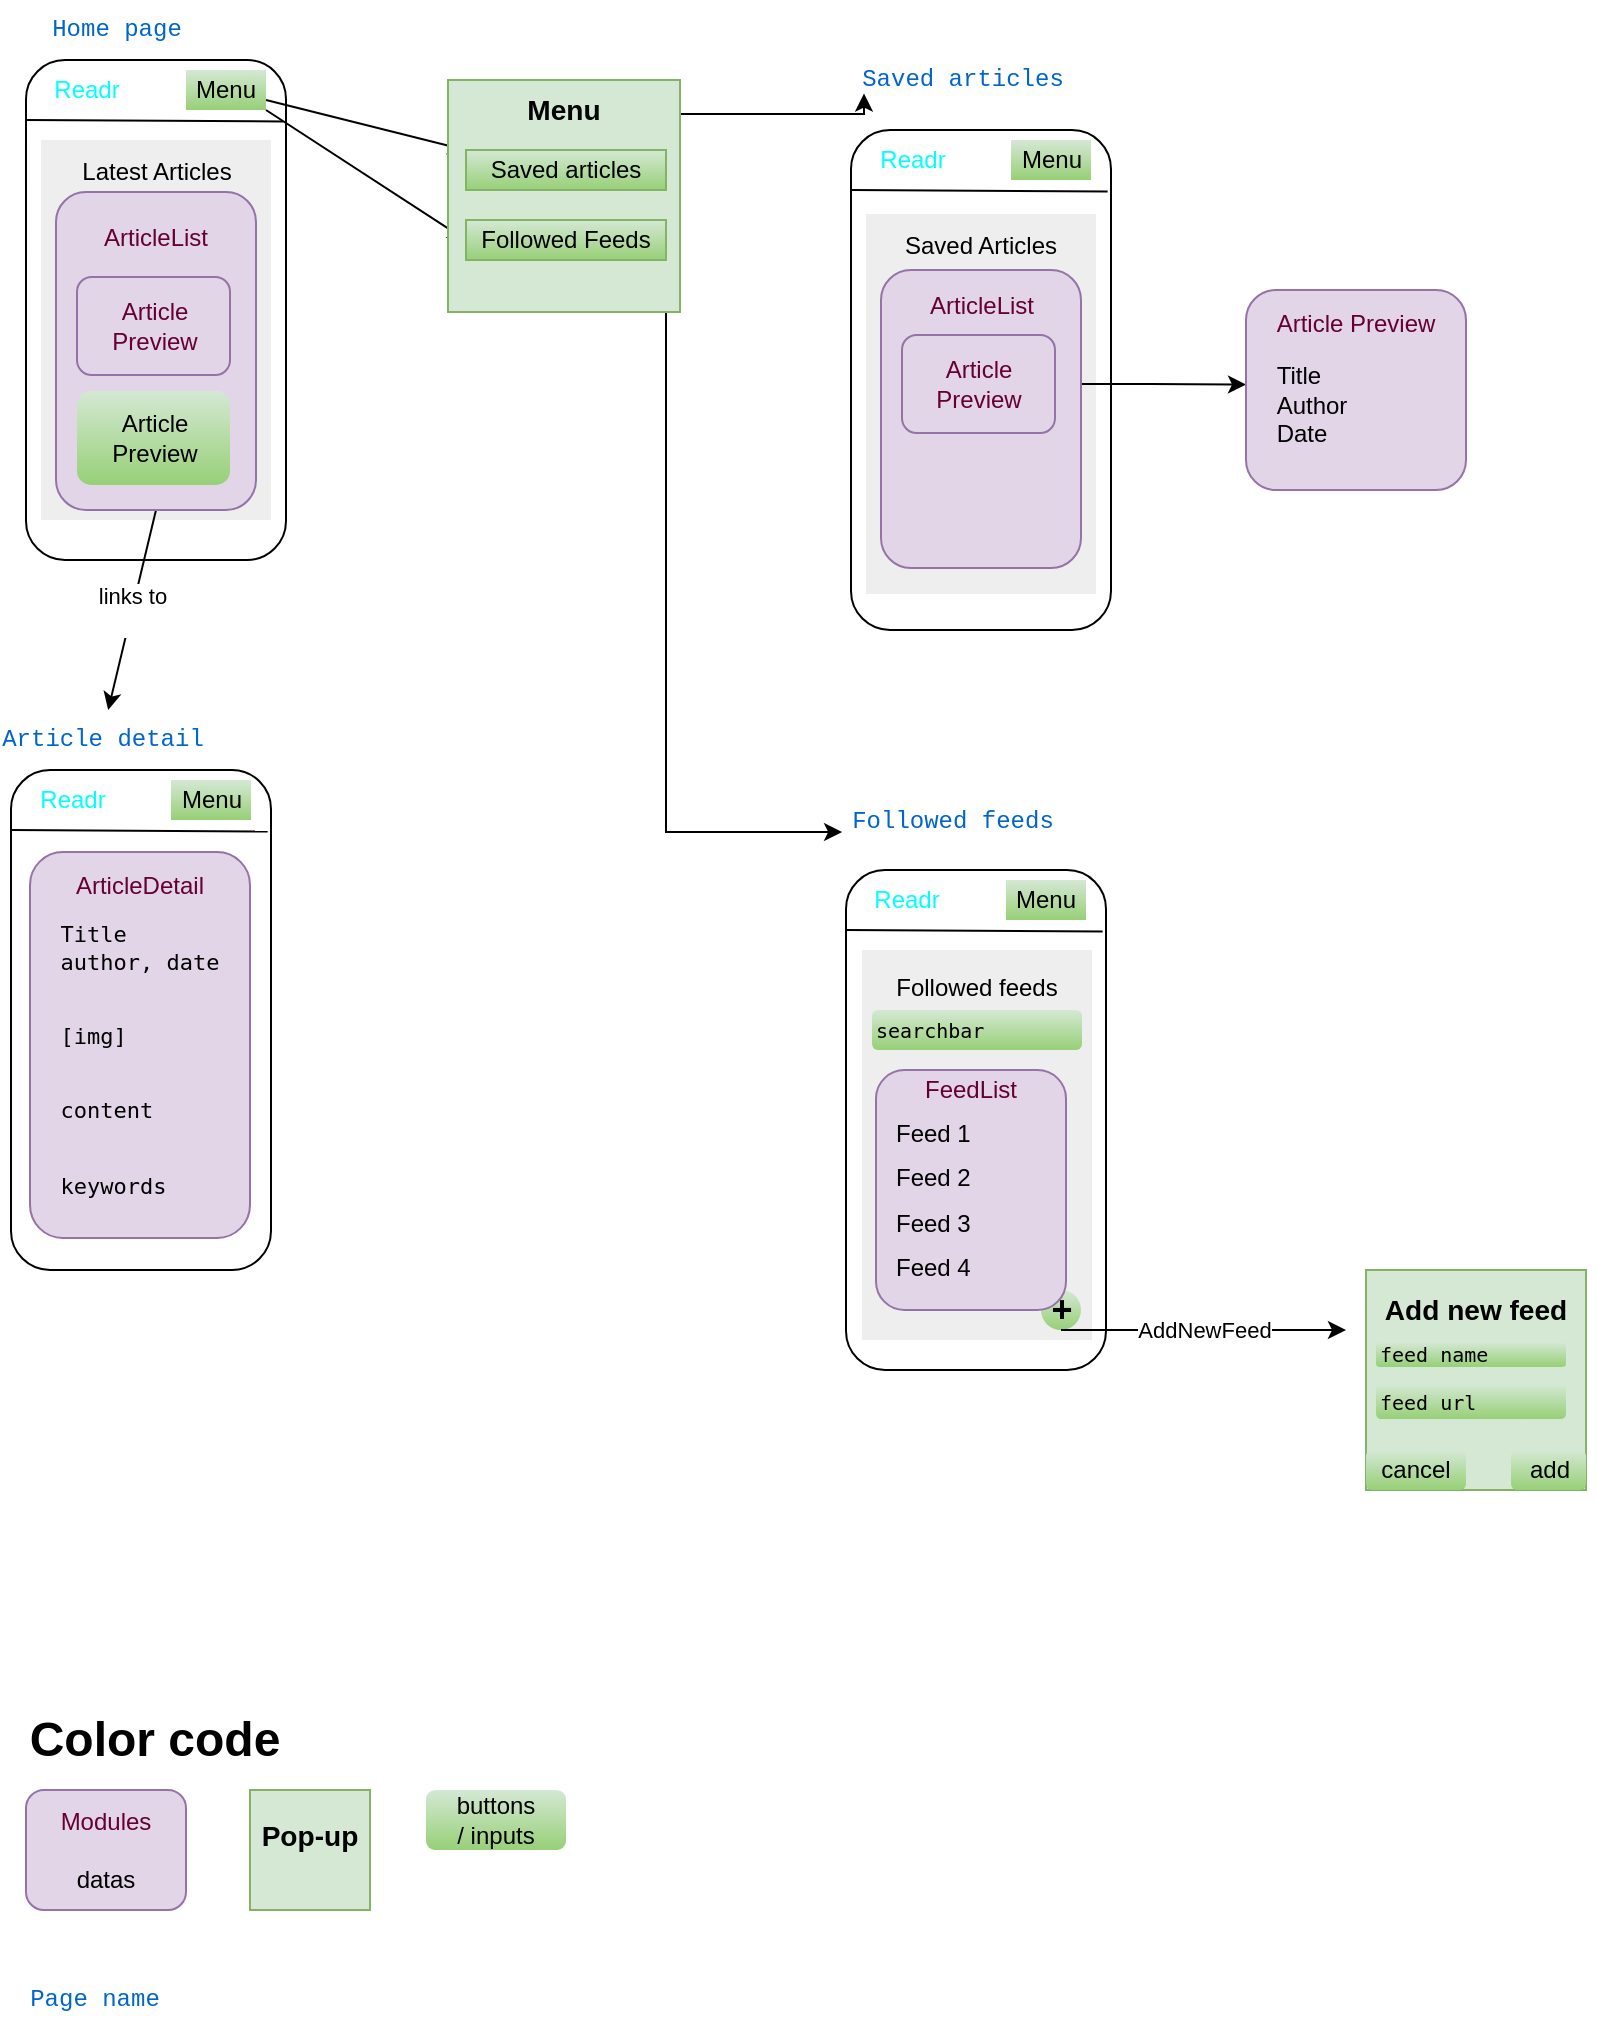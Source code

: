 <mxfile version="24.7.8">
  <diagram name="Page-1" id="lcg7GcMG5vurtqeYwImu">
    <mxGraphModel dx="1626" dy="932" grid="1" gridSize="10" guides="1" tooltips="1" connect="1" arrows="1" fold="1" page="1" pageScale="1" pageWidth="850" pageHeight="1100" math="0" shadow="0">
      <root>
        <mxCell id="0" />
        <mxCell id="1" parent="0" />
        <mxCell id="fSOtJAzHmyvu8JyNs4eT-2" value="" style="rounded=1;whiteSpace=wrap;html=1;" parent="1" vertex="1">
          <mxGeometry x="30" y="35" width="130" height="250" as="geometry" />
        </mxCell>
        <mxCell id="fSOtJAzHmyvu8JyNs4eT-3" value="&lt;font color=&quot;#0066cc&quot; face=&quot;Courier New&quot;&gt;Home&amp;nbsp;page&lt;/font&gt;" style="text;html=1;align=center;verticalAlign=middle;resizable=0;points=[];autosize=1;strokeColor=none;fillColor=none;fontFamily=Courier New;labelBackgroundColor=none;" parent="1" vertex="1">
          <mxGeometry x="30" y="5" width="90" height="30" as="geometry" />
        </mxCell>
        <mxCell id="fSOtJAzHmyvu8JyNs4eT-9" value="Latest Articles&lt;div&gt;&lt;br&gt;&lt;/div&gt;&lt;div&gt;&lt;br&gt;&lt;/div&gt;&lt;div&gt;&lt;br&gt;&lt;/div&gt;&lt;div&gt;&lt;br&gt;&lt;/div&gt;&lt;div&gt;&lt;br&gt;&lt;/div&gt;&lt;div&gt;&lt;br&gt;&lt;/div&gt;&lt;div&gt;&lt;br&gt;&lt;/div&gt;&lt;div&gt;&lt;br&gt;&lt;/div&gt;&lt;div&gt;&lt;br&gt;&lt;/div&gt;&lt;div&gt;&lt;br&gt;&lt;/div&gt;&lt;div&gt;&lt;br&gt;&lt;/div&gt;" style="rounded=0;whiteSpace=wrap;html=1;fillColor=#eeeeee;strokeColor=none;" parent="1" vertex="1">
          <mxGeometry x="37.5" y="75" width="115" height="190" as="geometry" />
        </mxCell>
        <mxCell id="fSOtJAzHmyvu8JyNs4eT-12" value="" style="endArrow=classic;html=1;rounded=0;exitX=1;exitY=0.75;exitDx=0;exitDy=0;entryX=0;entryY=0;entryDx=0;entryDy=0;" parent="1" source="fSOtJAzHmyvu8JyNs4eT-7" edge="1" target="fSOtJAzHmyvu8JyNs4eT-14">
          <mxGeometry width="50" height="50" relative="1" as="geometry">
            <mxPoint x="330" y="255" as="sourcePoint" />
            <mxPoint x="250" y="55" as="targetPoint" />
          </mxGeometry>
        </mxCell>
        <mxCell id="QgCz3kuBdeEGVtZZMiBr-15" style="edgeStyle=orthogonalEdgeStyle;rounded=0;orthogonalLoop=1;jettySize=auto;html=1;exitX=1;exitY=1;exitDx=0;exitDy=0;entryX=0.01;entryY=0.725;entryDx=0;entryDy=0;entryPerimeter=0;" edge="1" parent="1" source="fSOtJAzHmyvu8JyNs4eT-14" target="QgCz3kuBdeEGVtZZMiBr-6">
          <mxGeometry relative="1" as="geometry">
            <mxPoint x="430" y="140" as="targetPoint" />
            <Array as="points">
              <mxPoint x="350" y="62" />
            </Array>
          </mxGeometry>
        </mxCell>
        <mxCell id="fSOtJAzHmyvu8JyNs4eT-18" value="" style="endArrow=classic;html=1;rounded=0;entryX=0;entryY=0.5;entryDx=0;entryDy=0;exitX=1;exitY=1;exitDx=0;exitDy=0;" parent="1" source="fSOtJAzHmyvu8JyNs4eT-7" target="fSOtJAzHmyvu8JyNs4eT-15" edge="1">
          <mxGeometry width="50" height="50" relative="1" as="geometry">
            <mxPoint x="210" y="90" as="sourcePoint" />
            <mxPoint x="380" y="200" as="targetPoint" />
          </mxGeometry>
        </mxCell>
        <mxCell id="QgCz3kuBdeEGVtZZMiBr-5" value="" style="rounded=1;whiteSpace=wrap;html=1;" vertex="1" parent="1">
          <mxGeometry x="442.5" y="70" width="130" height="250" as="geometry" />
        </mxCell>
        <mxCell id="QgCz3kuBdeEGVtZZMiBr-6" value="&lt;font color=&quot;#0066cc&quot; face=&quot;Courier New&quot;&gt;Saved articles&lt;/font&gt;" style="text;html=1;align=center;verticalAlign=middle;resizable=0;points=[];autosize=1;strokeColor=none;fillColor=none;fontFamily=Courier New;labelBackgroundColor=none;" vertex="1" parent="1">
          <mxGeometry x="448" y="30" width="100" height="30" as="geometry" />
        </mxCell>
        <mxCell id="QgCz3kuBdeEGVtZZMiBr-10" value="" style="rounded=1;whiteSpace=wrap;html=1;" vertex="1" parent="1">
          <mxGeometry x="440" y="440" width="130" height="250" as="geometry" />
        </mxCell>
        <mxCell id="QgCz3kuBdeEGVtZZMiBr-11" value="&lt;font color=&quot;#0066cc&quot; face=&quot;Courier New&quot;&gt;Followed feeds&lt;/font&gt;" style="text;html=1;align=center;verticalAlign=middle;resizable=0;points=[];autosize=1;strokeColor=none;fillColor=none;fontFamily=Courier New;labelBackgroundColor=none;" vertex="1" parent="1">
          <mxGeometry x="437.5" y="401" width="110" height="30" as="geometry" />
        </mxCell>
        <mxCell id="QgCz3kuBdeEGVtZZMiBr-16" style="edgeStyle=orthogonalEdgeStyle;rounded=0;orthogonalLoop=1;jettySize=auto;html=1;exitX=1;exitY=1;exitDx=0;exitDy=0;entryX=0.005;entryY=0.667;entryDx=0;entryDy=0;entryPerimeter=0;" edge="1" parent="1" source="fSOtJAzHmyvu8JyNs4eT-15" target="QgCz3kuBdeEGVtZZMiBr-11">
          <mxGeometry relative="1" as="geometry" />
        </mxCell>
        <mxCell id="QgCz3kuBdeEGVtZZMiBr-19" value="&lt;div&gt;Saved Articles&lt;/div&gt;&lt;div&gt;&lt;br&gt;&lt;/div&gt;&lt;div&gt;&lt;br&gt;&lt;/div&gt;&lt;div&gt;&lt;br&gt;&lt;/div&gt;&lt;div&gt;&lt;br&gt;&lt;/div&gt;&lt;div&gt;&lt;br&gt;&lt;/div&gt;&lt;div&gt;&lt;br&gt;&lt;/div&gt;&lt;div&gt;&lt;br&gt;&lt;/div&gt;&lt;div&gt;&lt;br&gt;&lt;/div&gt;&lt;div&gt;&lt;br&gt;&lt;/div&gt;&lt;div&gt;&lt;br&gt;&lt;/div&gt;&lt;div&gt;&lt;br&gt;&lt;/div&gt;" style="rounded=0;whiteSpace=wrap;html=1;fillColor=#eeeeee;strokeColor=none;" vertex="1" parent="1">
          <mxGeometry x="450" y="112" width="115" height="190" as="geometry" />
        </mxCell>
        <mxCell id="QgCz3kuBdeEGVtZZMiBr-22" value="&lt;div&gt;Followed feeds&lt;/div&gt;&lt;div&gt;&lt;br&gt;&lt;/div&gt;&lt;div&gt;&lt;br&gt;&lt;/div&gt;&lt;div&gt;&lt;br&gt;&lt;/div&gt;&lt;div&gt;&lt;br&gt;&lt;/div&gt;&lt;div&gt;&lt;br&gt;&lt;/div&gt;&lt;div&gt;&lt;br&gt;&lt;/div&gt;&lt;div&gt;&lt;br&gt;&lt;/div&gt;&lt;div&gt;&lt;br&gt;&lt;/div&gt;&lt;div&gt;&lt;br&gt;&lt;/div&gt;&lt;div&gt;&lt;br&gt;&lt;/div&gt;&lt;div&gt;&lt;br&gt;&lt;/div&gt;" style="rounded=0;whiteSpace=wrap;html=1;fillColor=#eeeeee;strokeColor=none;" vertex="1" parent="1">
          <mxGeometry x="448" y="480" width="115" height="195" as="geometry" />
        </mxCell>
        <mxCell id="QgCz3kuBdeEGVtZZMiBr-63" style="edgeStyle=orthogonalEdgeStyle;rounded=0;orthogonalLoop=1;jettySize=auto;html=1;exitX=1;exitY=0.5;exitDx=0;exitDy=0;" edge="1" parent="1" source="QgCz3kuBdeEGVtZZMiBr-36">
          <mxGeometry relative="1" as="geometry">
            <mxPoint x="640" y="197.286" as="targetPoint" />
          </mxGeometry>
        </mxCell>
        <mxCell id="QgCz3kuBdeEGVtZZMiBr-38" value="&lt;h2&gt;+&lt;/h2&gt;" style="ellipse;whiteSpace=wrap;html=1;aspect=fixed;fillColor=#d5e8d4;strokeColor=none;gradientColor=#97d077;" vertex="1" parent="1">
          <mxGeometry x="537.5" y="650" width="20" height="20" as="geometry" />
        </mxCell>
        <mxCell id="QgCz3kuBdeEGVtZZMiBr-40" value="" style="endArrow=classic;html=1;rounded=0;exitX=0.5;exitY=1;exitDx=0;exitDy=0;" edge="1" parent="1" source="QgCz3kuBdeEGVtZZMiBr-38">
          <mxGeometry relative="1" as="geometry">
            <mxPoint x="420" y="570" as="sourcePoint" />
            <mxPoint x="690" y="670" as="targetPoint" />
          </mxGeometry>
        </mxCell>
        <mxCell id="QgCz3kuBdeEGVtZZMiBr-41" value="AddNewFeed" style="edgeLabel;resizable=0;html=1;;align=center;verticalAlign=middle;" connectable="0" vertex="1" parent="QgCz3kuBdeEGVtZZMiBr-40">
          <mxGeometry relative="1" as="geometry" />
        </mxCell>
        <mxCell id="QgCz3kuBdeEGVtZZMiBr-47" value="" style="rounded=1;whiteSpace=wrap;html=1;" vertex="1" parent="1">
          <mxGeometry x="22.5" y="390" width="130" height="250" as="geometry" />
        </mxCell>
        <mxCell id="QgCz3kuBdeEGVtZZMiBr-48" value="&lt;font color=&quot;#0066cc&quot; face=&quot;Courier New&quot;&gt;Article detail&lt;/font&gt;" style="text;html=1;align=center;verticalAlign=middle;resizable=0;points=[];autosize=1;strokeColor=none;fillColor=none;fontFamily=Courier New;labelBackgroundColor=none;" vertex="1" parent="1">
          <mxGeometry x="22.5" y="360" width="90" height="30" as="geometry" />
        </mxCell>
        <mxCell id="QgCz3kuBdeEGVtZZMiBr-54" value="&lt;font color=&quot;#660033&quot;&gt;ArticleDetail&lt;/font&gt;&lt;pre style=&quot;text-align: left; font-size: 11px;&quot;&gt;Title&lt;br&gt;author, date&lt;br&gt;&lt;br&gt;&lt;/pre&gt;&lt;pre style=&quot;text-align: left; font-size: 11px;&quot;&gt;[img]&lt;br&gt;&lt;br&gt;&lt;/pre&gt;&lt;pre style=&quot;text-align: left; font-size: 11px;&quot;&gt;content&lt;br&gt;&lt;br&gt;&lt;/pre&gt;&lt;pre style=&quot;text-align: left; font-size: 11px;&quot;&gt;keywords&lt;/pre&gt;" style="rounded=1;whiteSpace=wrap;html=1;fillColor=#e1d5e7;strokeColor=#9673a6;" vertex="1" parent="1">
          <mxGeometry x="32" y="431" width="110" height="193" as="geometry" />
        </mxCell>
        <mxCell id="QgCz3kuBdeEGVtZZMiBr-55" value="&lt;pre&gt;&lt;font style=&quot;font-size: 10px;&quot;&gt;searchbar&lt;/font&gt;&lt;/pre&gt;" style="rounded=1;whiteSpace=wrap;html=1;align=left;fillColor=#d5e8d4;gradientColor=#97d077;strokeColor=none;" vertex="1" parent="1">
          <mxGeometry x="453" y="510" width="105" height="20" as="geometry" />
        </mxCell>
        <mxCell id="QgCz3kuBdeEGVtZZMiBr-61" value="" style="endArrow=classic;html=1;rounded=0;exitX=0.5;exitY=1;exitDx=0;exitDy=0;" edge="1" parent="1" source="QgCz3kuBdeEGVtZZMiBr-34" target="QgCz3kuBdeEGVtZZMiBr-48">
          <mxGeometry relative="1" as="geometry">
            <mxPoint x="110" y="330" as="sourcePoint" />
            <mxPoint x="210" y="330" as="targetPoint" />
          </mxGeometry>
        </mxCell>
        <mxCell id="QgCz3kuBdeEGVtZZMiBr-62" value="links to&lt;div&gt;&lt;br&gt;&lt;/div&gt;" style="edgeLabel;resizable=0;html=1;;align=center;verticalAlign=middle;" connectable="0" vertex="1" parent="QgCz3kuBdeEGVtZZMiBr-61">
          <mxGeometry relative="1" as="geometry" />
        </mxCell>
        <mxCell id="QgCz3kuBdeEGVtZZMiBr-64" value="&lt;font color=&quot;#660033&quot;&gt;Article Preview&lt;/font&gt;&lt;pre&gt;&lt;pre style=&quot;text-align: left;&quot;&gt;&lt;pre&gt;&lt;span style=&quot;background-color: initial; font-family: Helvetica; white-space: normal;&quot;&gt;Title&lt;br&gt;&lt;/span&gt;&lt;span style=&quot;background-color: initial; font-family: Helvetica; white-space: normal;&quot;&gt;Author&lt;br&gt;&lt;/span&gt;&lt;span style=&quot;background-color: initial; font-family: Helvetica; white-space: normal;&quot;&gt;Date&lt;/span&gt;&lt;/pre&gt;&lt;/pre&gt;&lt;/pre&gt;" style="rounded=1;whiteSpace=wrap;html=1;fillColor=#e1d5e7;strokeColor=#9673a6;" vertex="1" parent="1">
          <mxGeometry x="640" y="150" width="110" height="100" as="geometry" />
        </mxCell>
        <mxCell id="QgCz3kuBdeEGVtZZMiBr-70" value="" style="group" vertex="1" connectable="0" parent="1">
          <mxGeometry x="241" y="45" width="116" height="116" as="geometry" />
        </mxCell>
        <mxCell id="QgCz3kuBdeEGVtZZMiBr-66" value="&lt;h3&gt;Menu&lt;/h3&gt;&lt;div&gt;&lt;br&gt;&lt;/div&gt;&lt;div&gt;&lt;br&gt;&lt;/div&gt;&lt;div&gt;&lt;br&gt;&lt;/div&gt;&lt;div&gt;&lt;br&gt;&lt;/div&gt;&lt;div&gt;&lt;br&gt;&lt;/div&gt;&lt;div&gt;&lt;br&gt;&lt;/div&gt;" style="whiteSpace=wrap;html=1;aspect=fixed;fillColor=#d5e8d4;strokeColor=#82b366;" vertex="1" parent="QgCz3kuBdeEGVtZZMiBr-70">
          <mxGeometry width="116" height="116" as="geometry" />
        </mxCell>
        <mxCell id="fSOtJAzHmyvu8JyNs4eT-14" value="Saved articles" style="rounded=0;whiteSpace=wrap;html=1;strokeColor=#82b366;fillColor=#d5e8d4;strokeWidth=1;gradientColor=#97d077;" parent="QgCz3kuBdeEGVtZZMiBr-70" vertex="1">
          <mxGeometry x="9" y="35" width="100" height="20" as="geometry" />
        </mxCell>
        <mxCell id="fSOtJAzHmyvu8JyNs4eT-15" value="Followed Feeds" style="rounded=0;whiteSpace=wrap;html=1;strokeColor=#82b366;fillColor=#d5e8d4;strokeWidth=1;gradientColor=#97d077;" parent="QgCz3kuBdeEGVtZZMiBr-70" vertex="1">
          <mxGeometry x="9" y="70" width="100" height="20" as="geometry" />
        </mxCell>
        <mxCell id="QgCz3kuBdeEGVtZZMiBr-71" value="" style="group" vertex="1" connectable="0" parent="1">
          <mxGeometry x="45" y="101" width="100" height="159" as="geometry" />
        </mxCell>
        <mxCell id="QgCz3kuBdeEGVtZZMiBr-34" value="&lt;p&gt;&lt;font color=&quot;#660033&quot;&gt;ArticleList&lt;/font&gt;&lt;br&gt;&lt;br&gt;&lt;br&gt;&lt;br&gt;&lt;br&gt;&lt;br&gt;&lt;br&gt;&lt;/p&gt;&lt;div&gt;&lt;br&gt;&lt;/div&gt;&lt;div&gt;&lt;br&gt;&lt;/div&gt;" style="rounded=1;whiteSpace=wrap;html=1;fillColor=#e1d5e7;strokeColor=#9673a6;" vertex="1" parent="QgCz3kuBdeEGVtZZMiBr-71">
          <mxGeometry width="100" height="159" as="geometry" />
        </mxCell>
        <mxCell id="fSOtJAzHmyvu8JyNs4eT-10" value="&lt;font color=&quot;#660033&quot;&gt;Article Preview&lt;/font&gt;" style="rounded=1;whiteSpace=wrap;html=1;fillColor=#e1d5e7;strokeColor=#9673a6;" parent="QgCz3kuBdeEGVtZZMiBr-71" vertex="1">
          <mxGeometry x="10.5" y="42.5" width="76.5" height="49" as="geometry" />
        </mxCell>
        <mxCell id="fSOtJAzHmyvu8JyNs4eT-11" value="Article Preview" style="rounded=1;whiteSpace=wrap;html=1;fillColor=#d5e8d4;strokeColor=none;gradientColor=#97d077;" parent="QgCz3kuBdeEGVtZZMiBr-71" vertex="1">
          <mxGeometry x="10.5" y="99.5" width="76.5" height="47" as="geometry" />
        </mxCell>
        <mxCell id="QgCz3kuBdeEGVtZZMiBr-72" value="" style="group" vertex="1" connectable="0" parent="1">
          <mxGeometry x="457.5" y="140" width="100" height="149" as="geometry" />
        </mxCell>
        <mxCell id="QgCz3kuBdeEGVtZZMiBr-35" value="&lt;p&gt;&lt;font color=&quot;#660033&quot;&gt;ArticleList&lt;/font&gt;&lt;br&gt;&lt;br&gt;&lt;br&gt;&lt;br&gt;&lt;br&gt;&lt;br&gt;&lt;br&gt;&lt;/p&gt;&lt;div&gt;&lt;br&gt;&lt;/div&gt;&lt;div&gt;&lt;br&gt;&lt;/div&gt;" style="rounded=1;whiteSpace=wrap;html=1;fillColor=#e1d5e7;strokeColor=#9673a6;" vertex="1" parent="QgCz3kuBdeEGVtZZMiBr-72">
          <mxGeometry width="100" height="149" as="geometry" />
        </mxCell>
        <mxCell id="QgCz3kuBdeEGVtZZMiBr-36" value="&lt;font color=&quot;#660033&quot;&gt;Article Preview&lt;/font&gt;" style="rounded=1;whiteSpace=wrap;html=1;fillColor=#e1d5e7;strokeColor=#9673a6;" vertex="1" parent="QgCz3kuBdeEGVtZZMiBr-72">
          <mxGeometry x="10.5" y="32.5" width="76.5" height="49" as="geometry" />
        </mxCell>
        <mxCell id="QgCz3kuBdeEGVtZZMiBr-73" value="" style="group" vertex="1" connectable="0" parent="1">
          <mxGeometry x="30" y="35" width="128.57" height="30.75" as="geometry" />
        </mxCell>
        <mxCell id="fSOtJAzHmyvu8JyNs4eT-4" value="" style="endArrow=none;html=1;rounded=0;exitX=0.002;exitY=0.14;exitDx=0;exitDy=0;exitPerimeter=0;entryX=0.989;entryY=0.143;entryDx=0;entryDy=0;entryPerimeter=0;" parent="QgCz3kuBdeEGVtZZMiBr-73" edge="1">
          <mxGeometry width="50" height="50" relative="1" as="geometry">
            <mxPoint x="0.26" y="30" as="sourcePoint" />
            <mxPoint x="128.57" y="30.75" as="targetPoint" />
          </mxGeometry>
        </mxCell>
        <mxCell id="fSOtJAzHmyvu8JyNs4eT-5" value="&lt;font&gt;Readr&lt;/font&gt;" style="text;html=1;align=center;verticalAlign=middle;resizable=0;points=[];autosize=1;strokeColor=none;fillColor=none;fontColor=#00FFFF;" parent="QgCz3kuBdeEGVtZZMiBr-73" vertex="1">
          <mxGeometry width="60" height="30" as="geometry" />
        </mxCell>
        <mxCell id="fSOtJAzHmyvu8JyNs4eT-7" value="Menu" style="rounded=0;whiteSpace=wrap;html=1;fillColor=#d5e8d4;strokeColor=none;gradientColor=#97d077;" parent="QgCz3kuBdeEGVtZZMiBr-73" vertex="1">
          <mxGeometry x="80" y="5" width="40" height="20" as="geometry" />
        </mxCell>
        <mxCell id="QgCz3kuBdeEGVtZZMiBr-74" value="" style="group" vertex="1" connectable="0" parent="1">
          <mxGeometry x="442.5" y="70" width="128.31" height="30.75" as="geometry" />
        </mxCell>
        <mxCell id="QgCz3kuBdeEGVtZZMiBr-7" value="&lt;font&gt;Readr&lt;/font&gt;" style="text;html=1;align=center;verticalAlign=middle;resizable=0;points=[];autosize=1;strokeColor=none;fillColor=none;fontColor=#00FFFF;" vertex="1" parent="QgCz3kuBdeEGVtZZMiBr-74">
          <mxGeometry width="60" height="30" as="geometry" />
        </mxCell>
        <mxCell id="QgCz3kuBdeEGVtZZMiBr-8" value="Menu" style="rounded=0;whiteSpace=wrap;html=1;fillColor=#d5e8d4;strokeColor=none;gradientColor=#97d077;" vertex="1" parent="QgCz3kuBdeEGVtZZMiBr-74">
          <mxGeometry x="80" y="5" width="40" height="20" as="geometry" />
        </mxCell>
        <mxCell id="QgCz3kuBdeEGVtZZMiBr-9" value="" style="endArrow=none;html=1;rounded=0;exitX=0.002;exitY=0.14;exitDx=0;exitDy=0;exitPerimeter=0;entryX=0.989;entryY=0.143;entryDx=0;entryDy=0;entryPerimeter=0;" edge="1" parent="QgCz3kuBdeEGVtZZMiBr-74">
          <mxGeometry width="50" height="50" relative="1" as="geometry">
            <mxPoint y="30" as="sourcePoint" />
            <mxPoint x="128.31" y="30.75" as="targetPoint" />
          </mxGeometry>
        </mxCell>
        <mxCell id="QgCz3kuBdeEGVtZZMiBr-77" value="" style="group" vertex="1" connectable="0" parent="1">
          <mxGeometry x="700" y="640" width="115" height="110" as="geometry" />
        </mxCell>
        <mxCell id="QgCz3kuBdeEGVtZZMiBr-43" value="&lt;h3&gt;Add new feed&lt;/h3&gt;&lt;pre&gt;&lt;div style=&quot;text-align: left;&quot;&gt;&lt;span style=&quot;color: rgba(0, 0, 0, 0); font-size: 0px; white-space-collapse: collapse;&quot;&gt;%3CmxGraphModel%3E%3Croot%3E%3CmxCell%20id%3D%220%22%2F%3E%3CmxCell%20id%3D%221%22%20parent%3D%220%22%2F%3E%3CmxCell%20id%3D%222%22%20value%3D%22%26lt%3Bpre%26gt%3B%26lt%3Bfont%20style%3D%26quot%3Bfont-size%3A%2010px%3B%26quot%3B%26gt%3Bsearchbar%26lt%3B%2Ffont%26gt%3B%26lt%3B%2Fpre%26gt%3B%22%20style%3D%22rounded%3D1%3BwhiteSpace%3Dwrap%3Bhtml%3D1%3Balign%3Dleft%3BfillColor%3D%23d5e8d4%3BgradientColor%3D%2397d077%3BstrokeColor%3Dnone%3B%22%20vertex%3D%221%22%20parent%3D%221%22%3E%3CmxGeometry%20x%3D%22453%22%20y%3D%22510%22%20width%3D%22105%22%20height%3D%2220%22%20as%3D%22geometry%22%2F%3E%3C%2FmxCell%3E%3C%2Froot%3E%3C%2FmxGraphModel%3E&lt;/span&gt;&lt;br&gt;&lt;/div&gt;&lt;div style=&quot;text-align: left;&quot;&gt;&lt;span style=&quot;background-color: initial; font-family: Helvetica; white-space: normal;&quot;&gt;&lt;br&gt;&lt;/span&gt;&lt;/div&gt;&lt;div style=&quot;text-align: left;&quot;&gt;&lt;span style=&quot;background-color: initial; font-family: Helvetica; white-space: normal;&quot;&gt;&lt;br&gt;&lt;/span&gt;&lt;/div&gt;&lt;/pre&gt;&lt;div&gt;&lt;br&gt;&lt;/div&gt;" style="whiteSpace=wrap;html=1;aspect=fixed;fillColor=#d5e8d4;strokeColor=#82b366;" vertex="1" parent="QgCz3kuBdeEGVtZZMiBr-77">
          <mxGeometry width="110" height="110" as="geometry" />
        </mxCell>
        <mxCell id="QgCz3kuBdeEGVtZZMiBr-44" value="add" style="rounded=1;whiteSpace=wrap;html=1;fillColor=#d5e8d4;gradientColor=#97d077;strokeColor=none;" vertex="1" parent="QgCz3kuBdeEGVtZZMiBr-77">
          <mxGeometry x="72.5" y="90" width="37.5" height="20" as="geometry" />
        </mxCell>
        <mxCell id="QgCz3kuBdeEGVtZZMiBr-45" value="cancel" style="rounded=1;whiteSpace=wrap;html=1;fillColor=#d5e8d4;gradientColor=#97d077;strokeColor=none;" vertex="1" parent="QgCz3kuBdeEGVtZZMiBr-77">
          <mxGeometry y="90" width="50" height="20" as="geometry" />
        </mxCell>
        <mxCell id="QgCz3kuBdeEGVtZZMiBr-98" value="&lt;pre&gt;&lt;font style=&quot;font-size: 10px;&quot;&gt;feed name&lt;/font&gt;&lt;/pre&gt;" style="rounded=1;whiteSpace=wrap;html=1;align=left;fillColor=#d5e8d4;gradientColor=#97d077;strokeColor=none;" vertex="1" parent="QgCz3kuBdeEGVtZZMiBr-77">
          <mxGeometry x="5" y="36" width="95" height="12.5" as="geometry" />
        </mxCell>
        <mxCell id="QgCz3kuBdeEGVtZZMiBr-99" value="&lt;pre&gt;&lt;font style=&quot;font-size: 10px;&quot;&gt;feed url&lt;/font&gt;&lt;/pre&gt;" style="rounded=1;whiteSpace=wrap;html=1;align=left;fillColor=#d5e8d4;gradientColor=#97d077;strokeColor=none;" vertex="1" parent="QgCz3kuBdeEGVtZZMiBr-77">
          <mxGeometry x="5" y="57" width="95" height="17.5" as="geometry" />
        </mxCell>
        <mxCell id="QgCz3kuBdeEGVtZZMiBr-78" value="" style="group" vertex="1" connectable="0" parent="1">
          <mxGeometry x="455" y="540" width="95" height="120" as="geometry" />
        </mxCell>
        <mxCell id="QgCz3kuBdeEGVtZZMiBr-32" value="&lt;font color=&quot;#660033&quot;&gt;FeedList&lt;/font&gt;&lt;div&gt;&lt;font color=&quot;#660033&quot;&gt;&lt;br&gt;&lt;/font&gt;&lt;/div&gt;&lt;div&gt;&lt;font color=&quot;#660033&quot;&gt;&lt;br&gt;&lt;/font&gt;&lt;/div&gt;&lt;div&gt;&lt;font color=&quot;#660033&quot;&gt;&lt;br&gt;&lt;/font&gt;&lt;/div&gt;&lt;div&gt;&lt;font color=&quot;#660033&quot;&gt;&lt;br&gt;&lt;/font&gt;&lt;/div&gt;&lt;div&gt;&lt;font color=&quot;#660033&quot;&gt;&lt;br&gt;&lt;/font&gt;&lt;/div&gt;&lt;div&gt;&lt;font color=&quot;#660033&quot;&gt;&lt;br&gt;&lt;/font&gt;&lt;/div&gt;&lt;div&gt;&lt;br&gt;&lt;/div&gt;" style="rounded=1;whiteSpace=wrap;html=1;fillColor=#e1d5e7;strokeColor=#9673a6;" vertex="1" parent="QgCz3kuBdeEGVtZZMiBr-78">
          <mxGeometry width="95" height="120" as="geometry" />
        </mxCell>
        <mxCell id="QgCz3kuBdeEGVtZZMiBr-23" value="" style="shape=table;startSize=0;container=1;collapsible=0;childLayout=tableLayout;fontSize=11;fillColor=none;strokeColor=none;" vertex="1" parent="QgCz3kuBdeEGVtZZMiBr-78">
          <mxGeometry x="2.5" y="20" width="60" height="90" as="geometry" />
        </mxCell>
        <mxCell id="QgCz3kuBdeEGVtZZMiBr-24" value="" style="shape=tableRow;horizontal=0;startSize=0;swimlaneHead=0;swimlaneBody=0;strokeColor=inherit;top=0;left=0;bottom=0;right=0;collapsible=0;dropTarget=0;fillColor=none;points=[[0,0.5],[1,0.5]];portConstraint=eastwest;fontSize=16;" vertex="1" parent="QgCz3kuBdeEGVtZZMiBr-23">
          <mxGeometry width="60" height="23" as="geometry" />
        </mxCell>
        <mxCell id="QgCz3kuBdeEGVtZZMiBr-25" value="Feed 1" style="shape=partialRectangle;html=1;whiteSpace=wrap;connectable=0;strokeColor=inherit;overflow=hidden;fillColor=none;top=0;left=0;bottom=0;right=0;pointerEvents=1;fontSize=12;align=left;spacingLeft=5;" vertex="1" parent="QgCz3kuBdeEGVtZZMiBr-24">
          <mxGeometry width="60" height="23" as="geometry">
            <mxRectangle width="60" height="23" as="alternateBounds" />
          </mxGeometry>
        </mxCell>
        <mxCell id="QgCz3kuBdeEGVtZZMiBr-26" value="" style="shape=tableRow;horizontal=0;startSize=0;swimlaneHead=0;swimlaneBody=0;strokeColor=inherit;top=0;left=0;bottom=0;right=0;collapsible=0;dropTarget=0;fillColor=none;points=[[0,0.5],[1,0.5]];portConstraint=eastwest;fontSize=16;" vertex="1" parent="QgCz3kuBdeEGVtZZMiBr-23">
          <mxGeometry y="23" width="60" height="22" as="geometry" />
        </mxCell>
        <mxCell id="QgCz3kuBdeEGVtZZMiBr-27" value="Feed 2" style="shape=partialRectangle;html=1;whiteSpace=wrap;connectable=0;strokeColor=inherit;overflow=hidden;fillColor=none;top=0;left=0;bottom=0;right=0;pointerEvents=1;fontSize=12;align=left;spacingLeft=5;" vertex="1" parent="QgCz3kuBdeEGVtZZMiBr-26">
          <mxGeometry width="60" height="22" as="geometry">
            <mxRectangle width="60" height="22" as="alternateBounds" />
          </mxGeometry>
        </mxCell>
        <mxCell id="QgCz3kuBdeEGVtZZMiBr-28" value="" style="shape=tableRow;horizontal=0;startSize=0;swimlaneHead=0;swimlaneBody=0;strokeColor=inherit;top=0;left=0;bottom=0;right=0;collapsible=0;dropTarget=0;fillColor=none;points=[[0,0.5],[1,0.5]];portConstraint=eastwest;fontSize=16;" vertex="1" parent="QgCz3kuBdeEGVtZZMiBr-23">
          <mxGeometry y="45" width="60" height="23" as="geometry" />
        </mxCell>
        <mxCell id="QgCz3kuBdeEGVtZZMiBr-29" value="Feed 3" style="shape=partialRectangle;html=1;whiteSpace=wrap;connectable=0;strokeColor=inherit;overflow=hidden;fillColor=none;top=0;left=0;bottom=0;right=0;pointerEvents=1;fontSize=12;align=left;spacingLeft=5;" vertex="1" parent="QgCz3kuBdeEGVtZZMiBr-28">
          <mxGeometry width="60" height="23" as="geometry">
            <mxRectangle width="60" height="23" as="alternateBounds" />
          </mxGeometry>
        </mxCell>
        <mxCell id="QgCz3kuBdeEGVtZZMiBr-30" style="shape=tableRow;horizontal=0;startSize=0;swimlaneHead=0;swimlaneBody=0;strokeColor=inherit;top=0;left=0;bottom=0;right=0;collapsible=0;dropTarget=0;fillColor=none;points=[[0,0.5],[1,0.5]];portConstraint=eastwest;fontSize=16;" vertex="1" parent="QgCz3kuBdeEGVtZZMiBr-23">
          <mxGeometry y="68" width="60" height="22" as="geometry" />
        </mxCell>
        <mxCell id="QgCz3kuBdeEGVtZZMiBr-31" value="Feed 4" style="shape=partialRectangle;html=1;whiteSpace=wrap;connectable=0;strokeColor=inherit;overflow=hidden;fillColor=none;top=0;left=0;bottom=0;right=0;pointerEvents=1;fontSize=12;align=left;spacingLeft=5;" vertex="1" parent="QgCz3kuBdeEGVtZZMiBr-30">
          <mxGeometry width="60" height="22" as="geometry">
            <mxRectangle width="60" height="22" as="alternateBounds" />
          </mxGeometry>
        </mxCell>
        <mxCell id="QgCz3kuBdeEGVtZZMiBr-79" value="" style="group" vertex="1" connectable="0" parent="1">
          <mxGeometry x="440" y="440" width="128.31" height="30.75" as="geometry" />
        </mxCell>
        <mxCell id="QgCz3kuBdeEGVtZZMiBr-12" value="&lt;font&gt;Readr&lt;/font&gt;" style="text;html=1;align=center;verticalAlign=middle;resizable=0;points=[];autosize=1;strokeColor=none;fillColor=none;fontColor=#00FFFF;" vertex="1" parent="QgCz3kuBdeEGVtZZMiBr-79">
          <mxGeometry width="60" height="30" as="geometry" />
        </mxCell>
        <mxCell id="QgCz3kuBdeEGVtZZMiBr-13" value="Menu" style="rounded=0;whiteSpace=wrap;html=1;fillColor=#d5e8d4;strokeColor=none;gradientColor=#97d077;" vertex="1" parent="QgCz3kuBdeEGVtZZMiBr-79">
          <mxGeometry x="80" y="5" width="40" height="20" as="geometry" />
        </mxCell>
        <mxCell id="QgCz3kuBdeEGVtZZMiBr-14" value="" style="endArrow=none;html=1;rounded=0;exitX=0.002;exitY=0.14;exitDx=0;exitDy=0;exitPerimeter=0;entryX=0.989;entryY=0.143;entryDx=0;entryDy=0;entryPerimeter=0;" edge="1" parent="QgCz3kuBdeEGVtZZMiBr-79">
          <mxGeometry width="50" height="50" relative="1" as="geometry">
            <mxPoint y="30" as="sourcePoint" />
            <mxPoint x="128.31" y="30.75" as="targetPoint" />
          </mxGeometry>
        </mxCell>
        <mxCell id="QgCz3kuBdeEGVtZZMiBr-80" value="" style="group" vertex="1" connectable="0" parent="1">
          <mxGeometry x="22.5" y="390" width="128.31" height="30.75" as="geometry" />
        </mxCell>
        <mxCell id="QgCz3kuBdeEGVtZZMiBr-49" value="&lt;font&gt;Readr&lt;/font&gt;" style="text;html=1;align=center;verticalAlign=middle;resizable=0;points=[];autosize=1;strokeColor=none;fillColor=none;fontColor=#00FFFF;" vertex="1" parent="QgCz3kuBdeEGVtZZMiBr-80">
          <mxGeometry width="60" height="30" as="geometry" />
        </mxCell>
        <mxCell id="QgCz3kuBdeEGVtZZMiBr-50" value="Menu" style="rounded=0;whiteSpace=wrap;html=1;fillColor=#d5e8d4;strokeColor=none;gradientColor=#97d077;" vertex="1" parent="QgCz3kuBdeEGVtZZMiBr-80">
          <mxGeometry x="80" y="5" width="40" height="20" as="geometry" />
        </mxCell>
        <mxCell id="QgCz3kuBdeEGVtZZMiBr-51" value="" style="endArrow=none;html=1;rounded=0;exitX=0.002;exitY=0.14;exitDx=0;exitDy=0;exitPerimeter=0;entryX=0.989;entryY=0.143;entryDx=0;entryDy=0;entryPerimeter=0;" edge="1" parent="QgCz3kuBdeEGVtZZMiBr-80">
          <mxGeometry width="50" height="50" relative="1" as="geometry">
            <mxPoint y="30" as="sourcePoint" />
            <mxPoint x="128.31" y="30.75" as="targetPoint" />
          </mxGeometry>
        </mxCell>
        <mxCell id="QgCz3kuBdeEGVtZZMiBr-81" value="&lt;h1&gt;Color code&lt;/h1&gt;" style="text;html=1;align=center;verticalAlign=middle;resizable=0;points=[];autosize=1;strokeColor=none;fillColor=none;" vertex="1" parent="1">
          <mxGeometry x="19.28" y="840" width="150" height="70" as="geometry" />
        </mxCell>
        <mxCell id="QgCz3kuBdeEGVtZZMiBr-82" value="&lt;font color=&quot;#660033&quot;&gt;Modules&lt;/font&gt;&lt;div&gt;&lt;br&gt;&lt;/div&gt;&lt;div&gt;datas&lt;/div&gt;" style="rounded=1;whiteSpace=wrap;html=1;fillColor=#e1d5e7;strokeColor=#9673a6;" vertex="1" parent="1">
          <mxGeometry x="30" y="900" width="80" height="60" as="geometry" />
        </mxCell>
        <mxCell id="QgCz3kuBdeEGVtZZMiBr-95" value="buttons&lt;div&gt;/ inputs&lt;/div&gt;" style="rounded=1;whiteSpace=wrap;html=1;fillColor=#d5e8d4;gradientColor=#97d077;strokeColor=none;" vertex="1" parent="1">
          <mxGeometry x="230" y="900" width="70" height="30" as="geometry" />
        </mxCell>
        <mxCell id="QgCz3kuBdeEGVtZZMiBr-92" value="&lt;h3&gt;Pop-up&lt;/h3&gt;&lt;div&gt;&lt;br&gt;&lt;/div&gt;" style="whiteSpace=wrap;html=1;aspect=fixed;fillColor=#d5e8d4;strokeColor=#82b366;" vertex="1" parent="1">
          <mxGeometry x="142" y="900" width="60" height="60" as="geometry" />
        </mxCell>
        <mxCell id="QgCz3kuBdeEGVtZZMiBr-97" value="&lt;font color=&quot;#0066cc&quot; face=&quot;Courier New&quot;&gt;Page name&lt;/font&gt;" style="text;html=1;align=center;verticalAlign=middle;resizable=0;points=[];autosize=1;strokeColor=none;fillColor=none;fontFamily=Courier New;labelBackgroundColor=none;" vertex="1" parent="1">
          <mxGeometry x="19.28" y="990" width="90" height="30" as="geometry" />
        </mxCell>
      </root>
    </mxGraphModel>
  </diagram>
</mxfile>
